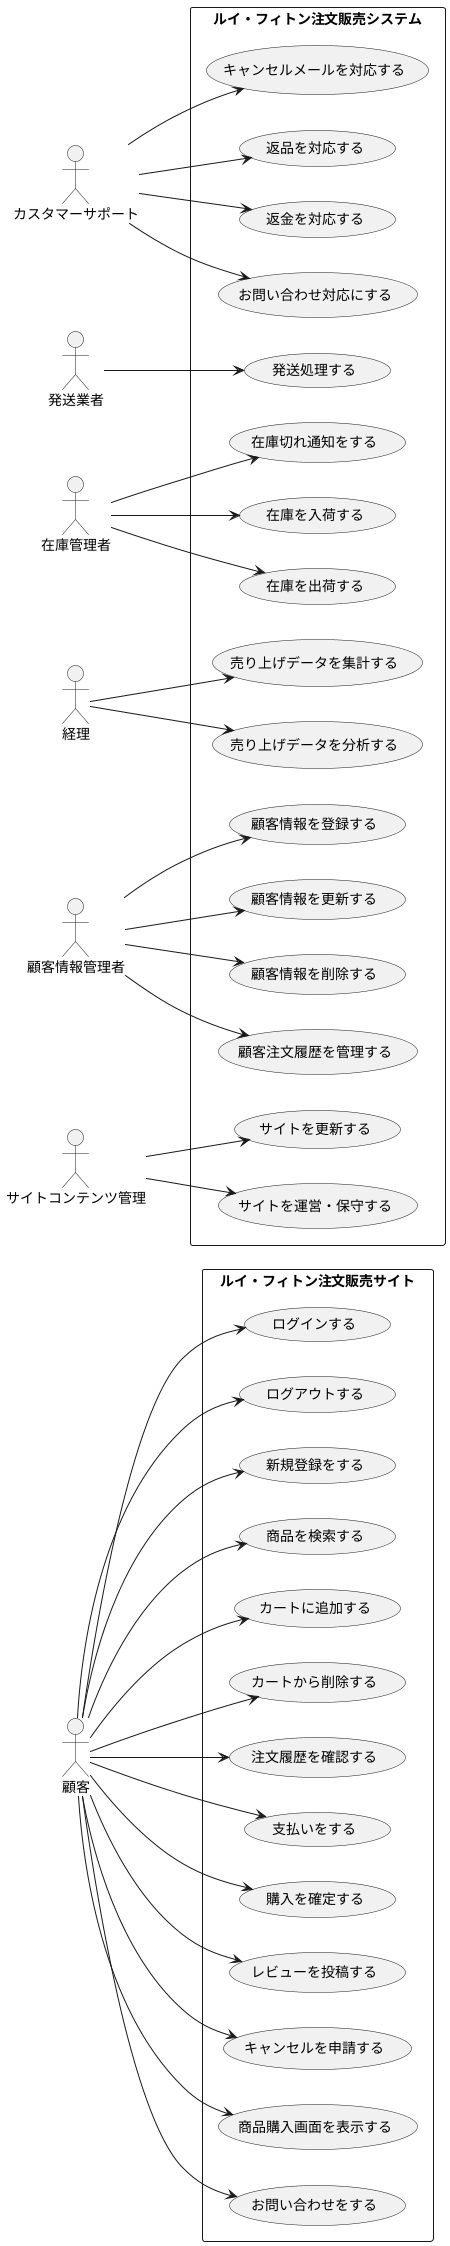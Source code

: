 @startuml
left to right direction

actor 顧客
actor カスタマーサポート
actor 発送業者
actor 在庫管理者
actor 経理
actor 顧客情報管理者
actor サイトコンテンツ管理

rectangle "ルイ・フィトン注文販売システム" {

  ' --- 管理者 ---
  (発送処理する)

  (キャンセルメールを対応する)
  (返品を対応する)
  (返金を対応する)
  (お問い合わせ対応にする)

  (在庫を入荷する)
  (在庫を出荷する)
  (在庫切れ通知をする)

  (売り上げデータを集計する)
  (売り上げデータを分析する)

  '--- 顧客情報管理者 ---
  (顧客情報を登録する)
  (顧客情報を更新する)
  (顧客情報を削除する)
  (顧客注文履歴を管理する)

  (サイトを更新する)
  (サイトを運営・保守する)

}


rectangle "ルイ・フィトン注文販売サイト" {
    ' --- 顧客 ---
  (ログインする)
  (ログアウトする)
  (新規登録をする)
  (商品を検索する)
  (カートに追加する)
  (カートから削除する)
  (注文履歴を確認する)
  (支払いをする)
  (購入を確定する)
  (レビューを投稿する)
  (キャンセルを申請する)
  (商品購入画面を表示する)
  (お問い合わせをする)
}


' 顧客の動き
顧客 --> (ログインする)
顧客 --> (ログアウトする)
顧客 --> (商品を検索する)
顧客 --> (カートに追加する)
顧客 --> (カートから削除する)
顧客 --> (注文履歴を確認する)
顧客 --> (新規登録をする)
顧客 --> (支払いをする)
顧客 --> (購入を確定する)
顧客 --> (レビューを投稿する)
顧客 --> (キャンセルを申請する)
顧客 --> (商品購入画面を表示する)
顧客 --> (お問い合わせをする)

' 管理者などの動き
在庫管理者 --> (在庫を入荷する)
在庫管理者 --> (在庫を出荷する)
在庫管理者 --> (在庫切れ通知をする)

経理 --> (売り上げデータを集計する)
経理--> (売り上げデータを分析する)

'発送業者とカスタマーサポートの追加
発送業者 --> (発送処理する)

カスタマーサポート --> (キャンセルメールを対応する)
カスタマーサポート --> (返品を対応する)
カスタマーサポート --> (返金を対応する)
カスタマーサポート --> (お問い合わせ対応にする)

顧客情報管理者 --> (顧客情報を登録する)
顧客情報管理者 --> (顧客情報を更新する)
顧客情報管理者 --> (顧客情報を削除する)
顧客情報管理者 --> (顧客注文履歴を管理する)

サイトコンテンツ管理 --> (サイトを更新する)
サイトコンテンツ管理 --> (サイトを運営・保守する)

@enduml
